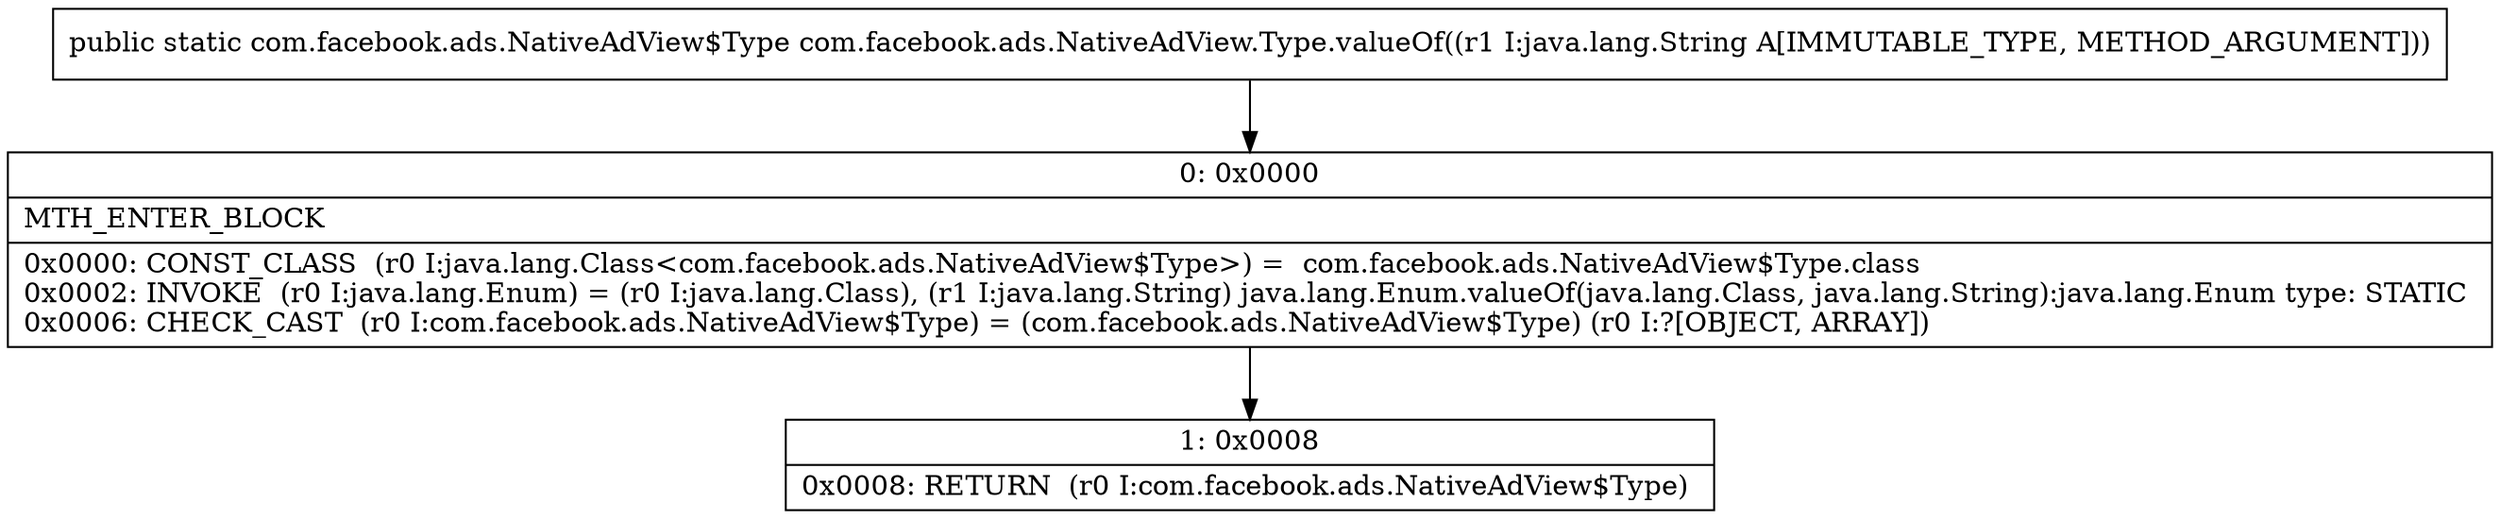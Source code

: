 digraph "CFG forcom.facebook.ads.NativeAdView.Type.valueOf(Ljava\/lang\/String;)Lcom\/facebook\/ads\/NativeAdView$Type;" {
Node_0 [shape=record,label="{0\:\ 0x0000|MTH_ENTER_BLOCK\l|0x0000: CONST_CLASS  (r0 I:java.lang.Class\<com.facebook.ads.NativeAdView$Type\>) =  com.facebook.ads.NativeAdView$Type.class \l0x0002: INVOKE  (r0 I:java.lang.Enum) = (r0 I:java.lang.Class), (r1 I:java.lang.String) java.lang.Enum.valueOf(java.lang.Class, java.lang.String):java.lang.Enum type: STATIC \l0x0006: CHECK_CAST  (r0 I:com.facebook.ads.NativeAdView$Type) = (com.facebook.ads.NativeAdView$Type) (r0 I:?[OBJECT, ARRAY]) \l}"];
Node_1 [shape=record,label="{1\:\ 0x0008|0x0008: RETURN  (r0 I:com.facebook.ads.NativeAdView$Type) \l}"];
MethodNode[shape=record,label="{public static com.facebook.ads.NativeAdView$Type com.facebook.ads.NativeAdView.Type.valueOf((r1 I:java.lang.String A[IMMUTABLE_TYPE, METHOD_ARGUMENT])) }"];
MethodNode -> Node_0;
Node_0 -> Node_1;
}

